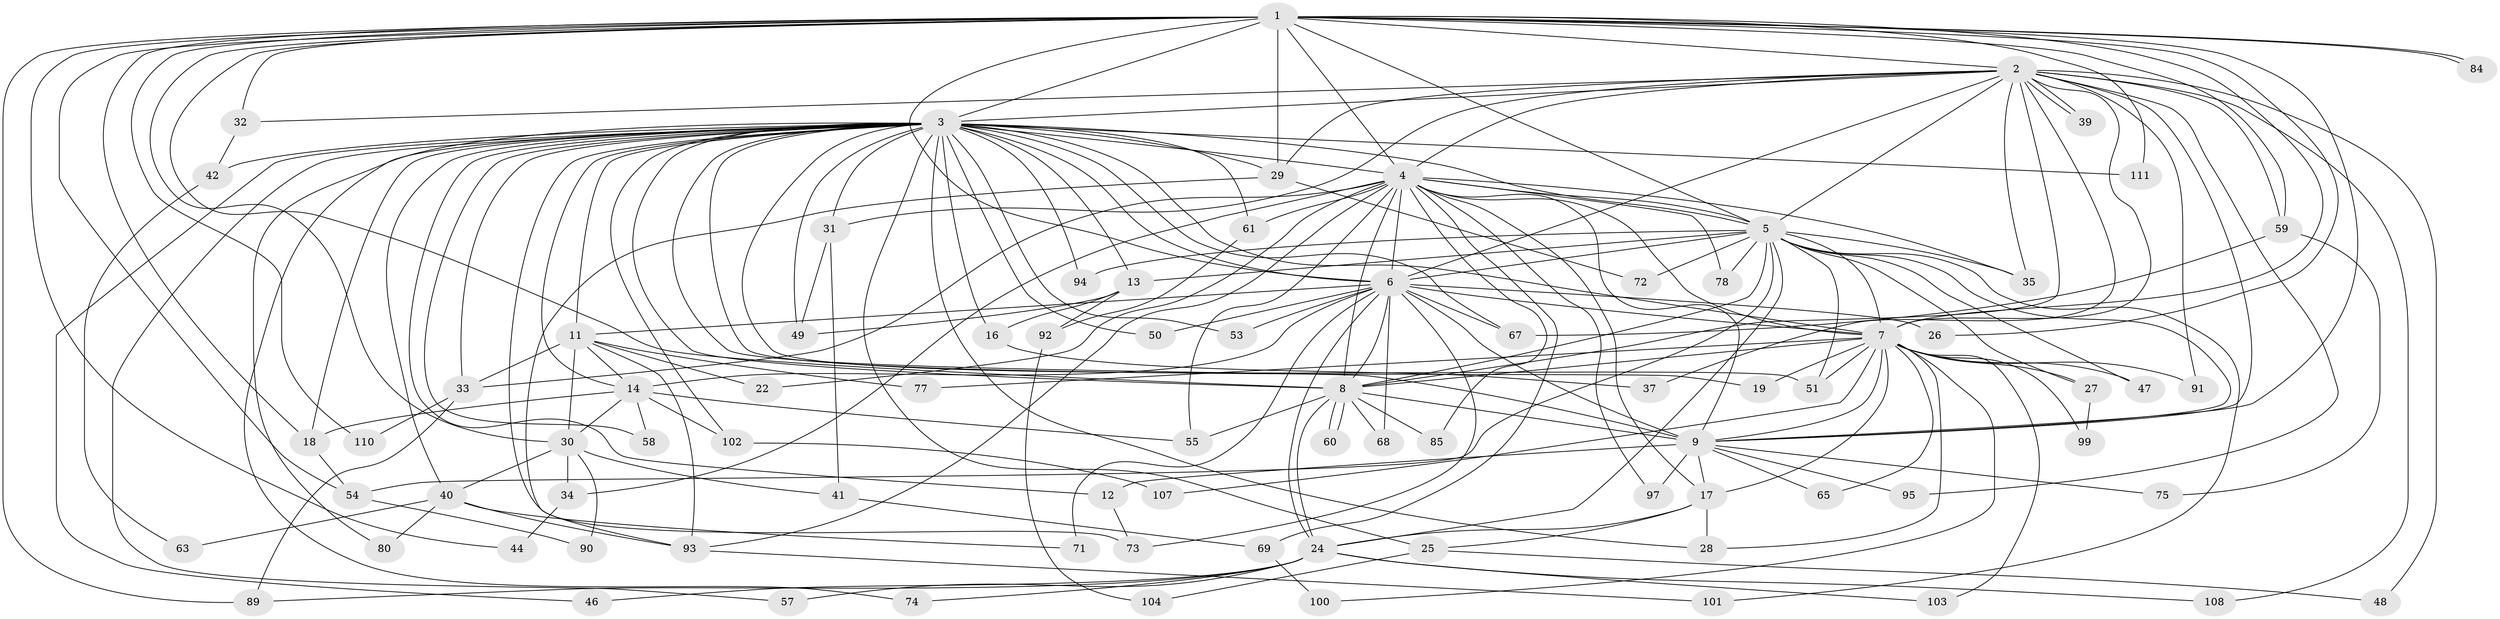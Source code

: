// original degree distribution, {23: 0.02702702702702703, 19: 0.009009009009009009, 20: 0.009009009009009009, 18: 0.009009009009009009, 22: 0.009009009009009009, 16: 0.009009009009009009, 15: 0.009009009009009009, 32: 0.009009009009009009, 8: 0.018018018018018018, 3: 0.23423423423423423, 4: 0.07207207207207207, 6: 0.018018018018018018, 2: 0.5315315315315315, 10: 0.009009009009009009, 7: 0.009009009009009009, 5: 0.018018018018018018}
// Generated by graph-tools (version 1.1) at 2025/11/02/27/25 16:11:08]
// undirected, 83 vertices, 203 edges
graph export_dot {
graph [start="1"]
  node [color=gray90,style=filled];
  1 [super="+83"];
  2 [super="+79"];
  3 [super="+10"];
  4 [super="+21"];
  5 [super="+38"];
  6 [super="+15"];
  7 [super="+23"];
  8 [super="+87"];
  9 [super="+66"];
  11 [super="+45"];
  12 [super="+76"];
  13 [super="+81"];
  14 [super="+98"];
  16;
  17 [super="+43"];
  18 [super="+20"];
  19;
  22;
  24 [super="+62"];
  25;
  26;
  27;
  28 [super="+82"];
  29 [super="+36"];
  30 [super="+64"];
  31;
  32;
  33 [super="+56"];
  34;
  35 [super="+52"];
  37;
  39;
  40 [super="+105"];
  41;
  42;
  44;
  46;
  47;
  48;
  49;
  50;
  51 [super="+109"];
  53;
  54 [super="+88"];
  55 [super="+86"];
  57;
  58;
  59;
  60;
  61;
  63;
  65;
  67 [super="+70"];
  68;
  69;
  71;
  72;
  73;
  74;
  75;
  77;
  78;
  80;
  84;
  85;
  89 [super="+96"];
  90;
  91;
  92;
  93 [super="+106"];
  94;
  95;
  97;
  99;
  100;
  101;
  102;
  103;
  104;
  107;
  108;
  110;
  111;
  1 -- 2;
  1 -- 3 [weight=2];
  1 -- 4;
  1 -- 5;
  1 -- 6;
  1 -- 7;
  1 -- 8;
  1 -- 9;
  1 -- 18;
  1 -- 26;
  1 -- 29 [weight=2];
  1 -- 32;
  1 -- 44;
  1 -- 54;
  1 -- 59;
  1 -- 84;
  1 -- 84;
  1 -- 89;
  1 -- 110;
  1 -- 111;
  1 -- 30;
  2 -- 3 [weight=2];
  2 -- 4;
  2 -- 5;
  2 -- 6;
  2 -- 7;
  2 -- 8;
  2 -- 9;
  2 -- 31;
  2 -- 32;
  2 -- 37;
  2 -- 39;
  2 -- 39;
  2 -- 48;
  2 -- 59;
  2 -- 91;
  2 -- 95;
  2 -- 108;
  2 -- 29;
  2 -- 35;
  3 -- 4 [weight=3];
  3 -- 5 [weight=2];
  3 -- 6 [weight=3];
  3 -- 7 [weight=3];
  3 -- 8 [weight=2];
  3 -- 9 [weight=2];
  3 -- 18;
  3 -- 28;
  3 -- 42;
  3 -- 53;
  3 -- 61;
  3 -- 67;
  3 -- 74;
  3 -- 80;
  3 -- 111;
  3 -- 73;
  3 -- 11;
  3 -- 12;
  3 -- 13;
  3 -- 16;
  3 -- 19;
  3 -- 25;
  3 -- 29;
  3 -- 94;
  3 -- 31;
  3 -- 33;
  3 -- 102;
  3 -- 40;
  3 -- 46;
  3 -- 49;
  3 -- 50;
  3 -- 51;
  3 -- 57;
  3 -- 58;
  3 -- 14;
  4 -- 5;
  4 -- 6;
  4 -- 7;
  4 -- 8 [weight=2];
  4 -- 9 [weight=2];
  4 -- 17;
  4 -- 22;
  4 -- 33;
  4 -- 34;
  4 -- 35;
  4 -- 55;
  4 -- 61;
  4 -- 69;
  4 -- 78;
  4 -- 93;
  4 -- 97;
  4 -- 85;
  5 -- 6;
  5 -- 7;
  5 -- 8;
  5 -- 9;
  5 -- 13;
  5 -- 27;
  5 -- 35;
  5 -- 47;
  5 -- 72;
  5 -- 78;
  5 -- 94;
  5 -- 101;
  5 -- 24;
  5 -- 51;
  5 -- 54;
  6 -- 7;
  6 -- 8;
  6 -- 9;
  6 -- 14;
  6 -- 24;
  6 -- 26;
  6 -- 50;
  6 -- 53;
  6 -- 68;
  6 -- 73;
  6 -- 71;
  6 -- 67;
  6 -- 11;
  7 -- 8;
  7 -- 9;
  7 -- 17;
  7 -- 19;
  7 -- 27;
  7 -- 47;
  7 -- 51;
  7 -- 65;
  7 -- 77;
  7 -- 91;
  7 -- 99;
  7 -- 100;
  7 -- 107;
  7 -- 28;
  7 -- 103;
  8 -- 9;
  8 -- 55;
  8 -- 60;
  8 -- 60;
  8 -- 68;
  8 -- 85;
  8 -- 24;
  9 -- 12;
  9 -- 65;
  9 -- 75;
  9 -- 95;
  9 -- 97;
  9 -- 17;
  11 -- 14;
  11 -- 22;
  11 -- 30;
  11 -- 93;
  11 -- 33;
  11 -- 77;
  12 -- 73;
  13 -- 16;
  13 -- 49;
  13 -- 92;
  14 -- 30;
  14 -- 58;
  14 -- 102;
  14 -- 55;
  14 -- 18;
  16 -- 37;
  17 -- 24;
  17 -- 25;
  17 -- 28;
  18 -- 54;
  24 -- 46;
  24 -- 57;
  24 -- 74;
  24 -- 89;
  24 -- 103;
  24 -- 108;
  25 -- 48;
  25 -- 104;
  27 -- 99;
  29 -- 93;
  29 -- 72;
  30 -- 34;
  30 -- 40;
  30 -- 41;
  30 -- 90;
  31 -- 41;
  31 -- 49;
  32 -- 42;
  33 -- 110;
  33 -- 89;
  34 -- 44;
  40 -- 63;
  40 -- 71;
  40 -- 80;
  40 -- 93;
  41 -- 69;
  42 -- 63;
  54 -- 90;
  59 -- 67;
  59 -- 75;
  61 -- 92;
  69 -- 100;
  92 -- 104;
  93 -- 101;
  102 -- 107;
}
